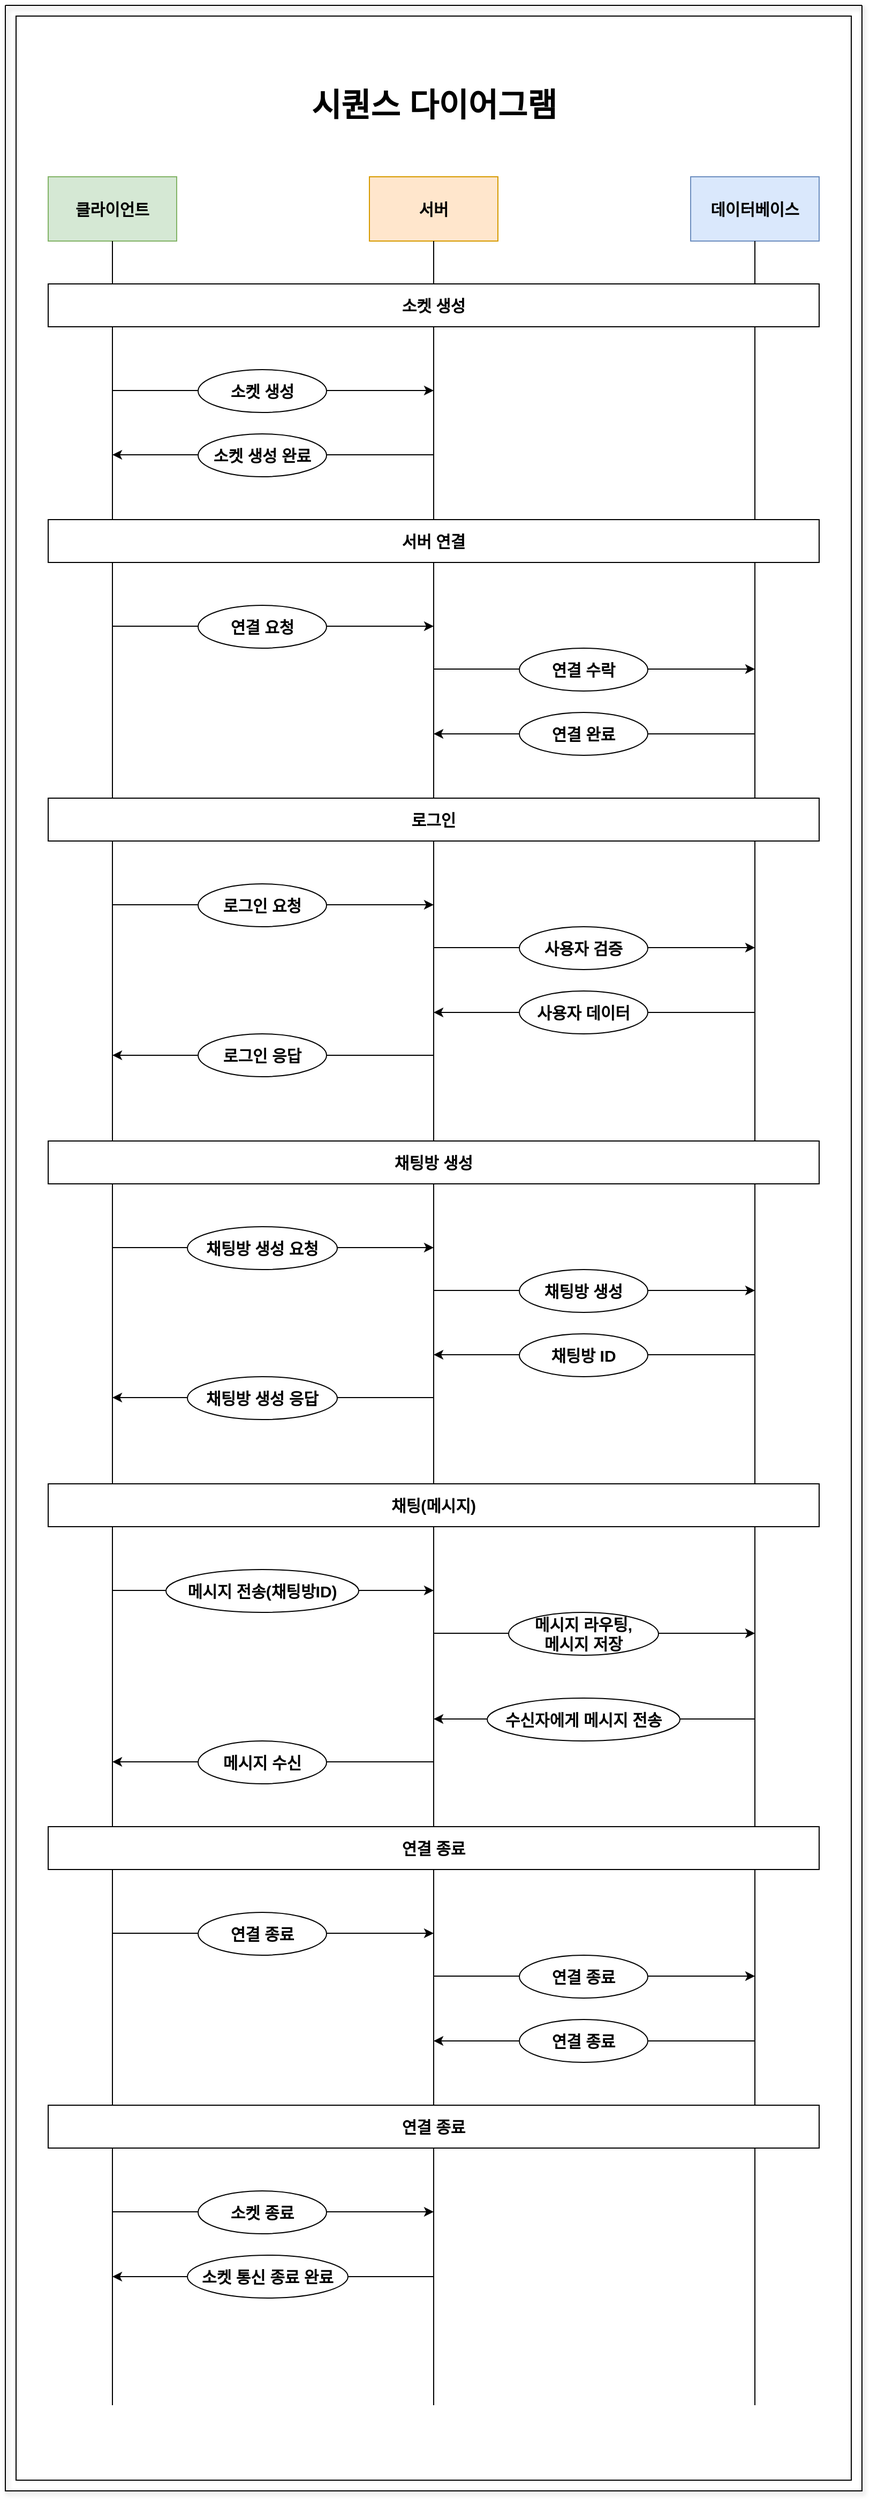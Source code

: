<mxfile version="24.7.10">
  <diagram name="페이지-1" id="5Nco7DbLIY9qKy2n7g9x">
    <mxGraphModel dx="954" dy="558" grid="1" gridSize="10" guides="1" tooltips="1" connect="1" arrows="1" fold="1" page="1" pageScale="1" pageWidth="827" pageHeight="1169" background="#ffffff" math="0" shadow="0">
      <root>
        <mxCell id="0" />
        <mxCell id="1" parent="0" />
        <mxCell id="mQip_7yPlVIr9bpcAe75-72" value="" style="swimlane;startSize=0;fillColor=default;gradientColor=none;rounded=0;glass=0;shadow=1;labelBackgroundColor=none;" parent="1" vertex="1">
          <mxGeometry x="10" y="10" width="800" height="2320" as="geometry">
            <mxRectangle y="400" width="50" height="40" as="alternateBounds" />
          </mxGeometry>
        </mxCell>
        <mxCell id="mQip_7yPlVIr9bpcAe75-73" value="" style="rounded=0;whiteSpace=wrap;html=1;" parent="mQip_7yPlVIr9bpcAe75-72" vertex="1">
          <mxGeometry x="10" y="10" width="780" height="2300" as="geometry" />
        </mxCell>
        <mxCell id="mQip_7yPlVIr9bpcAe75-52" value="" style="endArrow=classic;html=1;rounded=0;labelBackgroundColor=none;fontSize=15;fontStyle=1" parent="1" edge="1">
          <mxGeometry width="50" height="50" relative="1" as="geometry">
            <mxPoint x="710" y="1910" as="sourcePoint" />
            <mxPoint x="410" y="1910" as="targetPoint" />
          </mxGeometry>
        </mxCell>
        <mxCell id="mQip_7yPlVIr9bpcAe75-17" value="" style="endArrow=classic;html=1;rounded=0;labelBackgroundColor=none;fontSize=15;fontStyle=1" parent="1" edge="1">
          <mxGeometry width="50" height="50" relative="1" as="geometry">
            <mxPoint x="710" y="690" as="sourcePoint" />
            <mxPoint x="410" y="690" as="targetPoint" />
          </mxGeometry>
        </mxCell>
        <mxCell id="mQip_7yPlVIr9bpcAe75-8" value="" style="endArrow=classic;html=1;rounded=0;labelBackgroundColor=none;fontSize=15;fontStyle=1" parent="1" edge="1">
          <mxGeometry width="50" height="50" relative="1" as="geometry">
            <mxPoint x="110" y="589.5" as="sourcePoint" />
            <mxPoint x="410" y="589.5" as="targetPoint" />
          </mxGeometry>
        </mxCell>
        <mxCell id="mQip_7yPlVIr9bpcAe75-1" value="클라이언트" style="rounded=0;whiteSpace=wrap;html=1;fillColor=#d5e8d4;strokeColor=#82b366;labelBackgroundColor=none;fontSize=15;fontStyle=1" parent="1" vertex="1">
          <mxGeometry x="50" y="170" width="120" height="60" as="geometry" />
        </mxCell>
        <mxCell id="mQip_7yPlVIr9bpcAe75-2" value="데이터베이스" style="rounded=0;whiteSpace=wrap;html=1;fillColor=#dae8fc;strokeColor=#6c8ebf;labelBackgroundColor=none;fontSize=15;fontStyle=1" parent="1" vertex="1">
          <mxGeometry x="650" y="170" width="120" height="60" as="geometry" />
        </mxCell>
        <mxCell id="mQip_7yPlVIr9bpcAe75-3" value="서버" style="rounded=0;whiteSpace=wrap;html=1;fillColor=#ffe6cc;strokeColor=#d79b00;labelBackgroundColor=none;fontSize=15;fontStyle=1" parent="1" vertex="1">
          <mxGeometry x="350" y="170" width="120" height="60" as="geometry" />
        </mxCell>
        <mxCell id="mQip_7yPlVIr9bpcAe75-4" value="시퀀스 다이어그램" style="text;html=1;align=center;verticalAlign=middle;resizable=0;points=[];autosize=1;strokeColor=none;fillColor=none;labelBackgroundColor=none;fontStyle=1;fontSize=30;" parent="1" vertex="1">
          <mxGeometry x="275" y="78" width="270" height="50" as="geometry" />
        </mxCell>
        <mxCell id="mQip_7yPlVIr9bpcAe75-5" value="" style="endArrow=none;html=1;rounded=0;entryX=0.5;entryY=1;entryDx=0;entryDy=0;labelBackgroundColor=none;fontSize=15;fontStyle=1" parent="1" target="mQip_7yPlVIr9bpcAe75-1" edge="1">
          <mxGeometry width="50" height="50" relative="1" as="geometry">
            <mxPoint x="110" y="2250" as="sourcePoint" />
            <mxPoint x="450" y="370" as="targetPoint" />
          </mxGeometry>
        </mxCell>
        <mxCell id="mQip_7yPlVIr9bpcAe75-6" value="" style="endArrow=none;html=1;rounded=0;entryX=0.5;entryY=1;entryDx=0;entryDy=0;labelBackgroundColor=none;fontSize=15;fontStyle=1" parent="1" target="mQip_7yPlVIr9bpcAe75-3" edge="1">
          <mxGeometry width="50" height="50" relative="1" as="geometry">
            <mxPoint x="410" y="2250" as="sourcePoint" />
            <mxPoint x="450" y="280" as="targetPoint" />
          </mxGeometry>
        </mxCell>
        <mxCell id="mQip_7yPlVIr9bpcAe75-7" value="" style="endArrow=none;html=1;rounded=0;entryX=0.5;entryY=1;entryDx=0;entryDy=0;labelBackgroundColor=none;fontSize=15;fontStyle=1" parent="1" target="mQip_7yPlVIr9bpcAe75-2" edge="1">
          <mxGeometry width="50" height="50" relative="1" as="geometry">
            <mxPoint x="710" y="2250" as="sourcePoint" />
            <mxPoint x="680" y="280" as="targetPoint" />
          </mxGeometry>
        </mxCell>
        <mxCell id="mQip_7yPlVIr9bpcAe75-12" value="연결 요청" style="ellipse;whiteSpace=wrap;html=1;labelBackgroundColor=none;fontSize=15;fontStyle=1" parent="1" vertex="1">
          <mxGeometry x="190" y="570" width="120" height="40" as="geometry" />
        </mxCell>
        <mxCell id="mQip_7yPlVIr9bpcAe75-14" value="" style="endArrow=classic;html=1;rounded=0;labelBackgroundColor=none;fontSize=15;fontStyle=1" parent="1" edge="1">
          <mxGeometry width="50" height="50" relative="1" as="geometry">
            <mxPoint x="410" y="629.5" as="sourcePoint" />
            <mxPoint x="710" y="629.5" as="targetPoint" />
          </mxGeometry>
        </mxCell>
        <mxCell id="mQip_7yPlVIr9bpcAe75-15" value="연결 수락" style="ellipse;whiteSpace=wrap;html=1;labelBackgroundColor=none;fontSize=15;fontStyle=1" parent="1" vertex="1">
          <mxGeometry x="490" y="610" width="120" height="40" as="geometry" />
        </mxCell>
        <mxCell id="mQip_7yPlVIr9bpcAe75-16" value="연결 완료" style="ellipse;whiteSpace=wrap;html=1;labelBackgroundColor=none;fontSize=15;fontStyle=1" parent="1" vertex="1">
          <mxGeometry x="490" y="670" width="120" height="40" as="geometry" />
        </mxCell>
        <mxCell id="mQip_7yPlVIr9bpcAe75-21" value="" style="endArrow=classic;html=1;rounded=0;labelBackgroundColor=none;fontSize=15;fontStyle=1" parent="1" edge="1">
          <mxGeometry width="50" height="50" relative="1" as="geometry">
            <mxPoint x="110" y="849.5" as="sourcePoint" />
            <mxPoint x="410" y="849.5" as="targetPoint" />
          </mxGeometry>
        </mxCell>
        <mxCell id="mQip_7yPlVIr9bpcAe75-22" value="로그인 요청" style="ellipse;whiteSpace=wrap;html=1;labelBackgroundColor=none;fontSize=15;fontStyle=1" parent="1" vertex="1">
          <mxGeometry x="190" y="830" width="120" height="40" as="geometry" />
        </mxCell>
        <mxCell id="mQip_7yPlVIr9bpcAe75-23" value="" style="endArrow=classic;html=1;rounded=0;labelBackgroundColor=none;fontSize=15;fontStyle=1" parent="1" edge="1">
          <mxGeometry width="50" height="50" relative="1" as="geometry">
            <mxPoint x="410" y="889.5" as="sourcePoint" />
            <mxPoint x="710" y="889.5" as="targetPoint" />
          </mxGeometry>
        </mxCell>
        <mxCell id="mQip_7yPlVIr9bpcAe75-24" value="사용자 검증" style="ellipse;whiteSpace=wrap;html=1;labelBackgroundColor=none;fontSize=15;fontStyle=1" parent="1" vertex="1">
          <mxGeometry x="490" y="870" width="120" height="40" as="geometry" />
        </mxCell>
        <mxCell id="mQip_7yPlVIr9bpcAe75-25" value="" style="endArrow=classic;html=1;rounded=0;labelBackgroundColor=none;fontSize=15;fontStyle=1" parent="1" edge="1">
          <mxGeometry width="50" height="50" relative="1" as="geometry">
            <mxPoint x="710" y="950" as="sourcePoint" />
            <mxPoint x="410" y="950" as="targetPoint" />
          </mxGeometry>
        </mxCell>
        <mxCell id="mQip_7yPlVIr9bpcAe75-26" value="사용자 데이터" style="ellipse;whiteSpace=wrap;html=1;labelBackgroundColor=none;fontSize=15;fontStyle=1" parent="1" vertex="1">
          <mxGeometry x="490" y="930" width="120" height="40" as="geometry" />
        </mxCell>
        <mxCell id="mQip_7yPlVIr9bpcAe75-27" value="" style="endArrow=classic;html=1;rounded=0;labelBackgroundColor=none;fontSize=15;fontStyle=1" parent="1" edge="1">
          <mxGeometry width="50" height="50" relative="1" as="geometry">
            <mxPoint x="410" y="990" as="sourcePoint" />
            <mxPoint x="110" y="990" as="targetPoint" />
          </mxGeometry>
        </mxCell>
        <mxCell id="mQip_7yPlVIr9bpcAe75-28" value="로그인 응답" style="ellipse;whiteSpace=wrap;html=1;labelBackgroundColor=none;fontSize=15;fontStyle=1" parent="1" vertex="1">
          <mxGeometry x="190" y="970" width="120" height="40" as="geometry" />
        </mxCell>
        <mxCell id="mQip_7yPlVIr9bpcAe75-29" value="" style="endArrow=classic;html=1;rounded=0;labelBackgroundColor=none;fontSize=15;fontStyle=1" parent="1" edge="1">
          <mxGeometry width="50" height="50" relative="1" as="geometry">
            <mxPoint x="110" y="1169.5" as="sourcePoint" />
            <mxPoint x="410" y="1169.5" as="targetPoint" />
          </mxGeometry>
        </mxCell>
        <mxCell id="mQip_7yPlVIr9bpcAe75-30" value="채팅방 생성 요청" style="ellipse;whiteSpace=wrap;html=1;labelBackgroundColor=none;fontSize=15;fontStyle=1" parent="1" vertex="1">
          <mxGeometry x="180" y="1150" width="140" height="40" as="geometry" />
        </mxCell>
        <mxCell id="mQip_7yPlVIr9bpcAe75-31" value="" style="endArrow=classic;html=1;rounded=0;labelBackgroundColor=none;fontSize=15;fontStyle=1" parent="1" edge="1">
          <mxGeometry width="50" height="50" relative="1" as="geometry">
            <mxPoint x="410" y="1209.5" as="sourcePoint" />
            <mxPoint x="710" y="1209.5" as="targetPoint" />
          </mxGeometry>
        </mxCell>
        <mxCell id="mQip_7yPlVIr9bpcAe75-33" value="Text" style="edgeLabel;html=1;align=center;verticalAlign=middle;resizable=0;points=[];labelBackgroundColor=none;fontSize=15;fontStyle=1" parent="mQip_7yPlVIr9bpcAe75-31" vertex="1" connectable="0">
          <mxGeometry x="-0.027" y="-3" relative="1" as="geometry">
            <mxPoint y="1" as="offset" />
          </mxGeometry>
        </mxCell>
        <mxCell id="mQip_7yPlVIr9bpcAe75-32" value="채팅방 생성" style="ellipse;whiteSpace=wrap;html=1;labelBackgroundColor=none;fontSize=15;fontStyle=1" parent="1" vertex="1">
          <mxGeometry x="490" y="1190" width="120" height="40" as="geometry" />
        </mxCell>
        <mxCell id="mQip_7yPlVIr9bpcAe75-34" value="" style="endArrow=classic;html=1;rounded=0;labelBackgroundColor=none;fontSize=15;fontStyle=1" parent="1" edge="1">
          <mxGeometry width="50" height="50" relative="1" as="geometry">
            <mxPoint x="710" y="1269.5" as="sourcePoint" />
            <mxPoint x="410" y="1269.5" as="targetPoint" />
          </mxGeometry>
        </mxCell>
        <mxCell id="mQip_7yPlVIr9bpcAe75-35" value="채팅방 ID" style="ellipse;whiteSpace=wrap;html=1;labelBackgroundColor=none;fontSize=15;fontStyle=1" parent="1" vertex="1">
          <mxGeometry x="490" y="1250" width="120" height="40" as="geometry" />
        </mxCell>
        <mxCell id="mQip_7yPlVIr9bpcAe75-37" value="" style="endArrow=classic;html=1;rounded=0;labelBackgroundColor=none;fontSize=15;fontStyle=1" parent="1" edge="1">
          <mxGeometry width="50" height="50" relative="1" as="geometry">
            <mxPoint x="410" y="1309.5" as="sourcePoint" />
            <mxPoint x="110" y="1309.5" as="targetPoint" />
          </mxGeometry>
        </mxCell>
        <mxCell id="mQip_7yPlVIr9bpcAe75-38" value="채팅방 생성 응답" style="ellipse;whiteSpace=wrap;html=1;labelBackgroundColor=none;fontSize=15;fontStyle=1" parent="1" vertex="1">
          <mxGeometry x="180" y="1290" width="140" height="40" as="geometry" />
        </mxCell>
        <mxCell id="mQip_7yPlVIr9bpcAe75-39" value="" style="endArrow=classic;html=1;rounded=0;labelBackgroundColor=none;fontSize=15;fontStyle=1" parent="1" edge="1">
          <mxGeometry width="50" height="50" relative="1" as="geometry">
            <mxPoint x="110" y="1489.5" as="sourcePoint" />
            <mxPoint x="410" y="1489.5" as="targetPoint" />
          </mxGeometry>
        </mxCell>
        <mxCell id="mQip_7yPlVIr9bpcAe75-40" value="메시지 전송(채팅방ID)" style="ellipse;whiteSpace=wrap;html=1;labelBackgroundColor=none;fontSize=15;fontStyle=1" parent="1" vertex="1">
          <mxGeometry x="160" y="1470" width="180" height="40" as="geometry" />
        </mxCell>
        <mxCell id="mQip_7yPlVIr9bpcAe75-41" value="" style="endArrow=classic;html=1;rounded=0;labelBackgroundColor=none;fontSize=15;fontStyle=1" parent="1" edge="1">
          <mxGeometry width="50" height="50" relative="1" as="geometry">
            <mxPoint x="410" y="1529.5" as="sourcePoint" />
            <mxPoint x="710" y="1529.5" as="targetPoint" />
          </mxGeometry>
        </mxCell>
        <mxCell id="mQip_7yPlVIr9bpcAe75-42" value="메시지 라우팅,&lt;div style=&quot;font-size: 15px;&quot;&gt;메시지 저장&lt;/div&gt;" style="ellipse;whiteSpace=wrap;html=1;labelBackgroundColor=none;fontSize=15;fontStyle=1" parent="1" vertex="1">
          <mxGeometry x="480" y="1510" width="140" height="40" as="geometry" />
        </mxCell>
        <mxCell id="mQip_7yPlVIr9bpcAe75-43" value="" style="endArrow=classic;html=1;rounded=0;labelBackgroundColor=none;fontSize=15;fontStyle=1" parent="1" edge="1">
          <mxGeometry width="50" height="50" relative="1" as="geometry">
            <mxPoint x="710" y="1609.5" as="sourcePoint" />
            <mxPoint x="410" y="1609.5" as="targetPoint" />
          </mxGeometry>
        </mxCell>
        <mxCell id="mQip_7yPlVIr9bpcAe75-44" value="수신자에게 메시지 전송" style="ellipse;whiteSpace=wrap;html=1;labelBackgroundColor=none;fontSize=15;fontStyle=1" parent="1" vertex="1">
          <mxGeometry x="460" y="1590" width="180" height="40" as="geometry" />
        </mxCell>
        <mxCell id="mQip_7yPlVIr9bpcAe75-45" value="" style="endArrow=classic;html=1;rounded=0;labelBackgroundColor=none;fontSize=15;fontStyle=1" parent="1" edge="1">
          <mxGeometry width="50" height="50" relative="1" as="geometry">
            <mxPoint x="410" y="1649.5" as="sourcePoint" />
            <mxPoint x="110" y="1649.5" as="targetPoint" />
          </mxGeometry>
        </mxCell>
        <mxCell id="mQip_7yPlVIr9bpcAe75-46" value="메시지 수신" style="ellipse;whiteSpace=wrap;html=1;labelBackgroundColor=none;fontSize=15;fontStyle=1" parent="1" vertex="1">
          <mxGeometry x="190" y="1630" width="120" height="40" as="geometry" />
        </mxCell>
        <mxCell id="mQip_7yPlVIr9bpcAe75-47" value="" style="endArrow=classic;html=1;rounded=0;labelBackgroundColor=none;fontSize=15;fontStyle=1" parent="1" edge="1">
          <mxGeometry width="50" height="50" relative="1" as="geometry">
            <mxPoint x="110" y="1809.5" as="sourcePoint" />
            <mxPoint x="410" y="1809.5" as="targetPoint" />
          </mxGeometry>
        </mxCell>
        <mxCell id="mQip_7yPlVIr9bpcAe75-48" value="연결 종료" style="ellipse;whiteSpace=wrap;html=1;labelBackgroundColor=none;fontSize=15;fontStyle=1" parent="1" vertex="1">
          <mxGeometry x="190" y="1790" width="120" height="40" as="geometry" />
        </mxCell>
        <mxCell id="mQip_7yPlVIr9bpcAe75-49" value="" style="endArrow=classic;html=1;rounded=0;labelBackgroundColor=none;fontSize=15;fontStyle=1" parent="1" edge="1">
          <mxGeometry width="50" height="50" relative="1" as="geometry">
            <mxPoint x="410" y="1849.5" as="sourcePoint" />
            <mxPoint x="710" y="1849.5" as="targetPoint" />
          </mxGeometry>
        </mxCell>
        <mxCell id="mQip_7yPlVIr9bpcAe75-50" value="연결 종료" style="ellipse;whiteSpace=wrap;html=1;labelBackgroundColor=none;fontSize=15;fontStyle=1" parent="1" vertex="1">
          <mxGeometry x="490" y="1830" width="120" height="40" as="geometry" />
        </mxCell>
        <mxCell id="mQip_7yPlVIr9bpcAe75-51" value="연결 종료" style="ellipse;whiteSpace=wrap;html=1;labelBackgroundColor=none;fontSize=15;fontStyle=1" parent="1" vertex="1">
          <mxGeometry x="490" y="1890" width="120" height="40" as="geometry" />
        </mxCell>
        <mxCell id="mQip_7yPlVIr9bpcAe75-53" value="서버 연결" style="rounded=0;whiteSpace=wrap;html=1;labelBackgroundColor=none;fontStyle=1;fontSize=15;" parent="1" vertex="1">
          <mxGeometry x="50" y="490" width="720" height="40" as="geometry" />
        </mxCell>
        <mxCell id="mQip_7yPlVIr9bpcAe75-54" value="로그인" style="rounded=0;whiteSpace=wrap;html=1;labelBackgroundColor=none;fontStyle=1;fontSize=15;" parent="1" vertex="1">
          <mxGeometry x="50" y="750" width="720" height="40" as="geometry" />
        </mxCell>
        <mxCell id="mQip_7yPlVIr9bpcAe75-55" value="채팅방 생성" style="rounded=0;whiteSpace=wrap;html=1;labelBackgroundColor=none;fontStyle=1;fontSize=15;" parent="1" vertex="1">
          <mxGeometry x="50" y="1070" width="720" height="40" as="geometry" />
        </mxCell>
        <mxCell id="mQip_7yPlVIr9bpcAe75-56" value="채팅(메시지)" style="rounded=0;whiteSpace=wrap;html=1;labelBackgroundColor=none;fontStyle=1;fontSize=15;" parent="1" vertex="1">
          <mxGeometry x="50" y="1390" width="720" height="40" as="geometry" />
        </mxCell>
        <mxCell id="mQip_7yPlVIr9bpcAe75-57" value="연결 종료" style="rounded=0;whiteSpace=wrap;html=1;labelBackgroundColor=none;fontStyle=1;fontSize=15;" parent="1" vertex="1">
          <mxGeometry x="50" y="1710" width="720" height="40" as="geometry" />
        </mxCell>
        <mxCell id="mQip_7yPlVIr9bpcAe75-58" value="소켓 생성" style="rounded=0;whiteSpace=wrap;html=1;labelBackgroundColor=none;fontStyle=1;fontSize=15;" parent="1" vertex="1">
          <mxGeometry x="50" y="270" width="720" height="40" as="geometry" />
        </mxCell>
        <mxCell id="mQip_7yPlVIr9bpcAe75-59" value="" style="endArrow=classic;html=1;rounded=0;labelBackgroundColor=none;fontSize=15;fontStyle=1" parent="1" edge="1">
          <mxGeometry width="50" height="50" relative="1" as="geometry">
            <mxPoint x="110" y="369.5" as="sourcePoint" />
            <mxPoint x="410" y="369.5" as="targetPoint" />
          </mxGeometry>
        </mxCell>
        <mxCell id="mQip_7yPlVIr9bpcAe75-60" value="소켓 생성" style="ellipse;whiteSpace=wrap;html=1;labelBackgroundColor=none;fontSize=15;fontStyle=1" parent="1" vertex="1">
          <mxGeometry x="190" y="350" width="120" height="40" as="geometry" />
        </mxCell>
        <mxCell id="mQip_7yPlVIr9bpcAe75-63" value="" style="endArrow=classic;html=1;rounded=0;labelBackgroundColor=none;fontSize=15;fontStyle=1" parent="1" edge="1">
          <mxGeometry width="50" height="50" relative="1" as="geometry">
            <mxPoint x="410" y="429.5" as="sourcePoint" />
            <mxPoint x="110" y="429.5" as="targetPoint" />
          </mxGeometry>
        </mxCell>
        <mxCell id="mQip_7yPlVIr9bpcAe75-64" value="소켓 생성 완료" style="ellipse;whiteSpace=wrap;html=1;labelBackgroundColor=none;fontSize=15;fontStyle=1" parent="1" vertex="1">
          <mxGeometry x="190" y="410" width="120" height="40" as="geometry" />
        </mxCell>
        <mxCell id="mQip_7yPlVIr9bpcAe75-65" value="연결 종료" style="rounded=0;whiteSpace=wrap;html=1;labelBackgroundColor=none;fontStyle=1;fontSize=15;" parent="1" vertex="1">
          <mxGeometry x="50" y="1970" width="720" height="40" as="geometry" />
        </mxCell>
        <mxCell id="mQip_7yPlVIr9bpcAe75-66" value="" style="endArrow=classic;html=1;rounded=0;labelBackgroundColor=none;fontSize=15;fontStyle=1" parent="1" edge="1">
          <mxGeometry width="50" height="50" relative="1" as="geometry">
            <mxPoint x="110" y="2069.5" as="sourcePoint" />
            <mxPoint x="410" y="2069.5" as="targetPoint" />
          </mxGeometry>
        </mxCell>
        <mxCell id="mQip_7yPlVIr9bpcAe75-67" value="소켓 종료" style="ellipse;whiteSpace=wrap;html=1;labelBackgroundColor=none;fontSize=15;fontStyle=1" parent="1" vertex="1">
          <mxGeometry x="190" y="2050" width="120" height="40" as="geometry" />
        </mxCell>
        <mxCell id="mQip_7yPlVIr9bpcAe75-70" value="" style="endArrow=classic;html=1;rounded=0;labelBackgroundColor=none;fontSize=15;fontStyle=1" parent="1" edge="1">
          <mxGeometry width="50" height="50" relative="1" as="geometry">
            <mxPoint x="410" y="2130" as="sourcePoint" />
            <mxPoint x="110" y="2130" as="targetPoint" />
          </mxGeometry>
        </mxCell>
        <mxCell id="mQip_7yPlVIr9bpcAe75-71" value="소켓 통신 종료 완료" style="ellipse;whiteSpace=wrap;html=1;labelBackgroundColor=none;fontSize=15;fontStyle=1" parent="1" vertex="1">
          <mxGeometry x="180" y="2110" width="150" height="40" as="geometry" />
        </mxCell>
      </root>
    </mxGraphModel>
  </diagram>
</mxfile>

